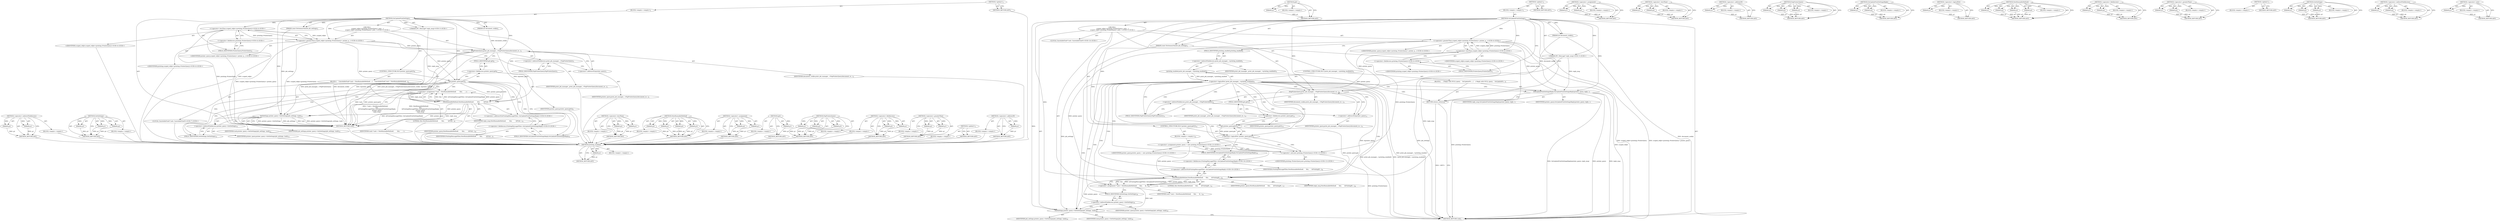 digraph "&lt;operator&gt;.new" {
vulnerable_96 [label=<(METHOD,&lt;operator&gt;.indirectFieldAccess)>];
vulnerable_97 [label=<(PARAM,p1)>];
vulnerable_98 [label=<(PARAM,p2)>];
vulnerable_99 [label=<(BLOCK,&lt;empty&gt;,&lt;empty&gt;)>];
vulnerable_100 [label=<(METHOD_RETURN,ANY)>];
vulnerable_121 [label=<(METHOD,SetSettings)>];
vulnerable_122 [label=<(PARAM,p1)>];
vulnerable_123 [label=<(PARAM,p2)>];
vulnerable_124 [label=<(PARAM,p3)>];
vulnerable_125 [label=<(BLOCK,&lt;empty&gt;,&lt;empty&gt;)>];
vulnerable_126 [label=<(METHOD_RETURN,ANY)>];
vulnerable_6 [label=<(METHOD,&lt;global&gt;)<SUB>1</SUB>>];
vulnerable_7 [label=<(BLOCK,&lt;empty&gt;,&lt;empty&gt;)<SUB>1</SUB>>];
vulnerable_8 [label=<(METHOD,OnUpdatePrintSettings)<SUB>1</SUB>>];
vulnerable_9 [label=<(PARAM,int document_cookie)<SUB>2</SUB>>];
vulnerable_10 [label=<(PARAM,const DictionaryValue&amp; job_settings)<SUB>2</SUB>>];
vulnerable_11 [label="<(PARAM,IPC::Message* reply_msg)<SUB>3</SUB>>"];
vulnerable_12 [label="<(BLOCK,{
   scoped_refptr&lt;printing::PrinterQuery&gt; prin...,{
   scoped_refptr&lt;printing::PrinterQuery&gt; prin...)<SUB>3</SUB>>"];
vulnerable_13 [label="<(&lt;operator&gt;.greaterThan,scoped_refptr&lt;printing::PrinterQuery&gt; printer_q...)<SUB>4</SUB>>"];
vulnerable_14 [label="<(&lt;operator&gt;.lessThan,scoped_refptr&lt;printing::PrinterQuery)<SUB>4</SUB>>"];
vulnerable_15 [label="<(IDENTIFIER,scoped_refptr,scoped_refptr&lt;printing::PrinterQuery)<SUB>4</SUB>>"];
vulnerable_16 [label="<(&lt;operator&gt;.fieldAccess,printing::PrinterQuery)<SUB>4</SUB>>"];
vulnerable_17 [label="<(IDENTIFIER,printing,scoped_refptr&lt;printing::PrinterQuery)<SUB>4</SUB>>"];
vulnerable_18 [label=<(FIELD_IDENTIFIER,PrinterQuery,PrinterQuery)<SUB>4</SUB>>];
vulnerable_19 [label="<(IDENTIFIER,printer_query,scoped_refptr&lt;printing::PrinterQuery&gt; printer_q...)<SUB>4</SUB>>"];
vulnerable_20 [label=<(PopPrinterQuery,print_job_manager_-&gt;PopPrinterQuery(document_co...)<SUB>5</SUB>>];
vulnerable_21 [label=<(&lt;operator&gt;.indirectFieldAccess,print_job_manager_-&gt;PopPrinterQuery)<SUB>5</SUB>>];
vulnerable_22 [label=<(IDENTIFIER,print_job_manager_,print_job_manager_-&gt;PopPrinterQuery(document_co...)<SUB>5</SUB>>];
vulnerable_23 [label=<(FIELD_IDENTIFIER,PopPrinterQuery,PopPrinterQuery)<SUB>5</SUB>>];
vulnerable_24 [label=<(IDENTIFIER,document_cookie,print_job_manager_-&gt;PopPrinterQuery(document_co...)<SUB>5</SUB>>];
vulnerable_25 [label=<(&lt;operator&gt;.addressOf,&amp;printer_query)<SUB>5</SUB>>];
vulnerable_26 [label=<(IDENTIFIER,printer_query,print_job_manager_-&gt;PopPrinterQuery(document_co...)<SUB>5</SUB>>];
vulnerable_27 [label=<(CONTROL_STRUCTURE,IF,if (printer_query.get()))<SUB>6</SUB>>];
vulnerable_28 [label=<(get,printer_query.get())<SUB>6</SUB>>];
vulnerable_29 [label=<(&lt;operator&gt;.fieldAccess,printer_query.get)<SUB>6</SUB>>];
vulnerable_30 [label=<(IDENTIFIER,printer_query,printer_query.get())<SUB>6</SUB>>];
vulnerable_31 [label=<(FIELD_IDENTIFIER,get,get)<SUB>6</SUB>>];
vulnerable_32 [label=<(BLOCK,{
    CancelableTask* task = NewRunnableMethod(...,{
    CancelableTask* task = NewRunnableMethod(...)<SUB>6</SUB>>];
vulnerable_33 [label="<(LOCAL,CancelableTask* task: CancelableTask*)<SUB>7</SUB>>"];
vulnerable_34 [label=<(&lt;operator&gt;.assignment,* task = NewRunnableMethod(
        this,
     ...)<SUB>7</SUB>>];
vulnerable_35 [label=<(IDENTIFIER,task,* task = NewRunnableMethod(
        this,
     ...)<SUB>7</SUB>>];
vulnerable_36 [label=<(NewRunnableMethod,NewRunnableMethod(
        this,
        &amp;Print...)<SUB>7</SUB>>];
vulnerable_37 [label=<(LITERAL,this,NewRunnableMethod(
        this,
        &amp;Print...)<SUB>8</SUB>>];
vulnerable_38 [label="<(&lt;operator&gt;.addressOf,&amp;PrintingMessageFilter::OnUpdatePrintSettingsReply)<SUB>9</SUB>>"];
vulnerable_39 [label="<(&lt;operator&gt;.fieldAccess,PrintingMessageFilter::OnUpdatePrintSettingsReply)<SUB>9</SUB>>"];
vulnerable_40 [label=<(IDENTIFIER,PrintingMessageFilter,NewRunnableMethod(
        this,
        &amp;Print...)<SUB>9</SUB>>];
vulnerable_41 [label=<(FIELD_IDENTIFIER,OnUpdatePrintSettingsReply,OnUpdatePrintSettingsReply)<SUB>9</SUB>>];
vulnerable_42 [label=<(IDENTIFIER,printer_query,NewRunnableMethod(
        this,
        &amp;Print...)<SUB>10</SUB>>];
vulnerable_43 [label=<(IDENTIFIER,reply_msg,NewRunnableMethod(
        this,
        &amp;Print...)<SUB>11</SUB>>];
vulnerable_44 [label=<(SetSettings,printer_query-&gt;SetSettings(job_settings, task))<SUB>12</SUB>>];
vulnerable_45 [label=<(&lt;operator&gt;.indirectFieldAccess,printer_query-&gt;SetSettings)<SUB>12</SUB>>];
vulnerable_46 [label=<(IDENTIFIER,printer_query,printer_query-&gt;SetSettings(job_settings, task))<SUB>12</SUB>>];
vulnerable_47 [label=<(FIELD_IDENTIFIER,SetSettings,SetSettings)<SUB>12</SUB>>];
vulnerable_48 [label=<(IDENTIFIER,job_settings,printer_query-&gt;SetSettings(job_settings, task))<SUB>12</SUB>>];
vulnerable_49 [label=<(IDENTIFIER,task,printer_query-&gt;SetSettings(job_settings, task))<SUB>12</SUB>>];
vulnerable_50 [label=<(METHOD_RETURN,void)<SUB>1</SUB>>];
vulnerable_52 [label=<(METHOD_RETURN,ANY)<SUB>1</SUB>>];
vulnerable_80 [label=<(METHOD,&lt;operator&gt;.lessThan)>];
vulnerable_81 [label=<(PARAM,p1)>];
vulnerable_82 [label=<(PARAM,p2)>];
vulnerable_83 [label=<(BLOCK,&lt;empty&gt;,&lt;empty&gt;)>];
vulnerable_84 [label=<(METHOD_RETURN,ANY)>];
vulnerable_114 [label=<(METHOD,NewRunnableMethod)>];
vulnerable_115 [label=<(PARAM,p1)>];
vulnerable_116 [label=<(PARAM,p2)>];
vulnerable_117 [label=<(PARAM,p3)>];
vulnerable_118 [label=<(PARAM,p4)>];
vulnerable_119 [label=<(BLOCK,&lt;empty&gt;,&lt;empty&gt;)>];
vulnerable_120 [label=<(METHOD_RETURN,ANY)>];
vulnerable_109 [label=<(METHOD,&lt;operator&gt;.assignment)>];
vulnerable_110 [label=<(PARAM,p1)>];
vulnerable_111 [label=<(PARAM,p2)>];
vulnerable_112 [label=<(BLOCK,&lt;empty&gt;,&lt;empty&gt;)>];
vulnerable_113 [label=<(METHOD_RETURN,ANY)>];
vulnerable_105 [label=<(METHOD,get)>];
vulnerable_106 [label=<(PARAM,p1)>];
vulnerable_107 [label=<(BLOCK,&lt;empty&gt;,&lt;empty&gt;)>];
vulnerable_108 [label=<(METHOD_RETURN,ANY)>];
vulnerable_90 [label=<(METHOD,PopPrinterQuery)>];
vulnerable_91 [label=<(PARAM,p1)>];
vulnerable_92 [label=<(PARAM,p2)>];
vulnerable_93 [label=<(PARAM,p3)>];
vulnerable_94 [label=<(BLOCK,&lt;empty&gt;,&lt;empty&gt;)>];
vulnerable_95 [label=<(METHOD_RETURN,ANY)>];
vulnerable_85 [label=<(METHOD,&lt;operator&gt;.fieldAccess)>];
vulnerable_86 [label=<(PARAM,p1)>];
vulnerable_87 [label=<(PARAM,p2)>];
vulnerable_88 [label=<(BLOCK,&lt;empty&gt;,&lt;empty&gt;)>];
vulnerable_89 [label=<(METHOD_RETURN,ANY)>];
vulnerable_75 [label=<(METHOD,&lt;operator&gt;.greaterThan)>];
vulnerable_76 [label=<(PARAM,p1)>];
vulnerable_77 [label=<(PARAM,p2)>];
vulnerable_78 [label=<(BLOCK,&lt;empty&gt;,&lt;empty&gt;)>];
vulnerable_79 [label=<(METHOD_RETURN,ANY)>];
vulnerable_69 [label=<(METHOD,&lt;global&gt;)<SUB>1</SUB>>];
vulnerable_70 [label=<(BLOCK,&lt;empty&gt;,&lt;empty&gt;)>];
vulnerable_71 [label=<(METHOD_RETURN,ANY)>];
vulnerable_101 [label=<(METHOD,&lt;operator&gt;.addressOf)>];
vulnerable_102 [label=<(PARAM,p1)>];
vulnerable_103 [label=<(BLOCK,&lt;empty&gt;,&lt;empty&gt;)>];
vulnerable_104 [label=<(METHOD_RETURN,ANY)>];
fixed_112 [label=<(METHOD,printing_enabled)>];
fixed_113 [label=<(PARAM,p1)>];
fixed_114 [label=<(BLOCK,&lt;empty&gt;,&lt;empty&gt;)>];
fixed_115 [label=<(METHOD_RETURN,ANY)>];
fixed_136 [label=<(METHOD,get)>];
fixed_137 [label=<(PARAM,p1)>];
fixed_138 [label=<(BLOCK,&lt;empty&gt;,&lt;empty&gt;)>];
fixed_139 [label=<(METHOD_RETURN,ANY)>];
fixed_6 [label=<(METHOD,&lt;global&gt;)<SUB>1</SUB>>];
fixed_7 [label=<(BLOCK,&lt;empty&gt;,&lt;empty&gt;)<SUB>1</SUB>>];
fixed_8 [label=<(METHOD,OnUpdatePrintSettings)<SUB>1</SUB>>];
fixed_9 [label=<(PARAM,int document_cookie)<SUB>2</SUB>>];
fixed_10 [label=<(PARAM,const DictionaryValue&amp; job_settings)<SUB>2</SUB>>];
fixed_11 [label="<(PARAM,IPC::Message* reply_msg)<SUB>3</SUB>>"];
fixed_12 [label="<(BLOCK,{
   scoped_refptr&lt;printing::PrinterQuery&gt; prin...,{
   scoped_refptr&lt;printing::PrinterQuery&gt; prin...)<SUB>3</SUB>>"];
fixed_13 [label="<(&lt;operator&gt;.greaterThan,scoped_refptr&lt;printing::PrinterQuery&gt; printer_q...)<SUB>4</SUB>>"];
fixed_14 [label="<(&lt;operator&gt;.lessThan,scoped_refptr&lt;printing::PrinterQuery)<SUB>4</SUB>>"];
fixed_15 [label="<(IDENTIFIER,scoped_refptr,scoped_refptr&lt;printing::PrinterQuery)<SUB>4</SUB>>"];
fixed_16 [label="<(&lt;operator&gt;.fieldAccess,printing::PrinterQuery)<SUB>4</SUB>>"];
fixed_17 [label="<(IDENTIFIER,printing,scoped_refptr&lt;printing::PrinterQuery)<SUB>4</SUB>>"];
fixed_18 [label=<(FIELD_IDENTIFIER,PrinterQuery,PrinterQuery)<SUB>4</SUB>>];
fixed_19 [label="<(IDENTIFIER,printer_query,scoped_refptr&lt;printing::PrinterQuery&gt; printer_q...)<SUB>4</SUB>>"];
fixed_20 [label=<(CONTROL_STRUCTURE,IF,if (!print_job_manager_-&gt;printing_enabled()))<SUB>5</SUB>>];
fixed_21 [label=<(&lt;operator&gt;.logicalNot,!print_job_manager_-&gt;printing_enabled())<SUB>5</SUB>>];
fixed_22 [label=<(printing_enabled,print_job_manager_-&gt;printing_enabled())<SUB>5</SUB>>];
fixed_23 [label=<(&lt;operator&gt;.indirectFieldAccess,print_job_manager_-&gt;printing_enabled)<SUB>5</SUB>>];
fixed_24 [label=<(IDENTIFIER,print_job_manager_,print_job_manager_-&gt;printing_enabled())<SUB>5</SUB>>];
fixed_25 [label=<(FIELD_IDENTIFIER,printing_enabled,printing_enabled)<SUB>5</SUB>>];
fixed_26 [label=<(BLOCK,{
    // Reply with NULL query.
    OnUpdatePri...,{
    // Reply with NULL query.
    OnUpdatePri...)<SUB>5</SUB>>];
fixed_27 [label=<(OnUpdatePrintSettingsReply,OnUpdatePrintSettingsReply(printer_query, reply...)<SUB>7</SUB>>];
fixed_28 [label=<(IDENTIFIER,printer_query,OnUpdatePrintSettingsReply(printer_query, reply...)<SUB>7</SUB>>];
fixed_29 [label=<(IDENTIFIER,reply_msg,OnUpdatePrintSettingsReply(printer_query, reply...)<SUB>7</SUB>>];
fixed_30 [label=<(RETURN,return;,return;)<SUB>8</SUB>>];
fixed_31 [label=<(PopPrinterQuery,print_job_manager_-&gt;PopPrinterQuery(document_co...)<SUB>11</SUB>>];
fixed_32 [label=<(&lt;operator&gt;.indirectFieldAccess,print_job_manager_-&gt;PopPrinterQuery)<SUB>11</SUB>>];
fixed_33 [label=<(IDENTIFIER,print_job_manager_,print_job_manager_-&gt;PopPrinterQuery(document_co...)<SUB>11</SUB>>];
fixed_34 [label=<(FIELD_IDENTIFIER,PopPrinterQuery,PopPrinterQuery)<SUB>11</SUB>>];
fixed_35 [label=<(IDENTIFIER,document_cookie,print_job_manager_-&gt;PopPrinterQuery(document_co...)<SUB>11</SUB>>];
fixed_36 [label=<(&lt;operator&gt;.addressOf,&amp;printer_query)<SUB>11</SUB>>];
fixed_37 [label=<(IDENTIFIER,printer_query,print_job_manager_-&gt;PopPrinterQuery(document_co...)<SUB>11</SUB>>];
fixed_38 [label=<(CONTROL_STRUCTURE,IF,if (!printer_query.get()))<SUB>12</SUB>>];
fixed_39 [label=<(&lt;operator&gt;.logicalNot,!printer_query.get())<SUB>12</SUB>>];
fixed_40 [label=<(get,printer_query.get())<SUB>12</SUB>>];
fixed_41 [label=<(&lt;operator&gt;.fieldAccess,printer_query.get)<SUB>12</SUB>>];
fixed_42 [label=<(IDENTIFIER,printer_query,printer_query.get())<SUB>12</SUB>>];
fixed_43 [label=<(FIELD_IDENTIFIER,get,get)<SUB>12</SUB>>];
fixed_44 [label=<(BLOCK,&lt;empty&gt;,&lt;empty&gt;)<SUB>13</SUB>>];
fixed_45 [label="<(&lt;operator&gt;.assignment,printer_query = new printing::PrinterQuery)<SUB>13</SUB>>"];
fixed_46 [label="<(IDENTIFIER,printer_query,printer_query = new printing::PrinterQuery)<SUB>13</SUB>>"];
fixed_47 [label="<(&lt;operator&gt;.new,new printing::PrinterQuery)<SUB>13</SUB>>"];
fixed_48 [label="<(IDENTIFIER,printing::PrinterQuery,new printing::PrinterQuery)<SUB>13</SUB>>"];
fixed_49 [label="<(LOCAL,CancelableTask* task: CancelableTask*)<SUB>14</SUB>>"];
fixed_50 [label=<(&lt;operator&gt;.assignment,* task = NewRunnableMethod(
      this,
      &amp;...)<SUB>14</SUB>>];
fixed_51 [label=<(IDENTIFIER,task,* task = NewRunnableMethod(
      this,
      &amp;...)<SUB>14</SUB>>];
fixed_52 [label=<(NewRunnableMethod,NewRunnableMethod(
      this,
      &amp;PrintingM...)<SUB>14</SUB>>];
fixed_53 [label=<(LITERAL,this,NewRunnableMethod(
      this,
      &amp;PrintingM...)<SUB>15</SUB>>];
fixed_54 [label="<(&lt;operator&gt;.addressOf,&amp;PrintingMessageFilter::OnUpdatePrintSettingsReply)<SUB>16</SUB>>"];
fixed_55 [label="<(&lt;operator&gt;.fieldAccess,PrintingMessageFilter::OnUpdatePrintSettingsReply)<SUB>16</SUB>>"];
fixed_56 [label=<(IDENTIFIER,PrintingMessageFilter,NewRunnableMethod(
      this,
      &amp;PrintingM...)<SUB>16</SUB>>];
fixed_57 [label=<(FIELD_IDENTIFIER,OnUpdatePrintSettingsReply,OnUpdatePrintSettingsReply)<SUB>16</SUB>>];
fixed_58 [label=<(IDENTIFIER,printer_query,NewRunnableMethod(
      this,
      &amp;PrintingM...)<SUB>17</SUB>>];
fixed_59 [label=<(IDENTIFIER,reply_msg,NewRunnableMethod(
      this,
      &amp;PrintingM...)<SUB>18</SUB>>];
fixed_60 [label=<(SetSettings,printer_query-&gt;SetSettings(job_settings, task))<SUB>19</SUB>>];
fixed_61 [label=<(&lt;operator&gt;.indirectFieldAccess,printer_query-&gt;SetSettings)<SUB>19</SUB>>];
fixed_62 [label=<(IDENTIFIER,printer_query,printer_query-&gt;SetSettings(job_settings, task))<SUB>19</SUB>>];
fixed_63 [label=<(FIELD_IDENTIFIER,SetSettings,SetSettings)<SUB>19</SUB>>];
fixed_64 [label=<(IDENTIFIER,job_settings,printer_query-&gt;SetSettings(job_settings, task))<SUB>19</SUB>>];
fixed_65 [label=<(IDENTIFIER,task,printer_query-&gt;SetSettings(job_settings, task))<SUB>19</SUB>>];
fixed_66 [label=<(METHOD_RETURN,void)<SUB>1</SUB>>];
fixed_68 [label=<(METHOD_RETURN,ANY)<SUB>1</SUB>>];
fixed_140 [label=<(METHOD,&lt;operator&gt;.assignment)>];
fixed_141 [label=<(PARAM,p1)>];
fixed_142 [label=<(PARAM,p2)>];
fixed_143 [label=<(BLOCK,&lt;empty&gt;,&lt;empty&gt;)>];
fixed_144 [label=<(METHOD_RETURN,ANY)>];
fixed_98 [label=<(METHOD,&lt;operator&gt;.lessThan)>];
fixed_99 [label=<(PARAM,p1)>];
fixed_100 [label=<(PARAM,p2)>];
fixed_101 [label=<(BLOCK,&lt;empty&gt;,&lt;empty&gt;)>];
fixed_102 [label=<(METHOD_RETURN,ANY)>];
fixed_132 [label=<(METHOD,&lt;operator&gt;.addressOf)>];
fixed_133 [label=<(PARAM,p1)>];
fixed_134 [label=<(BLOCK,&lt;empty&gt;,&lt;empty&gt;)>];
fixed_135 [label=<(METHOD_RETURN,ANY)>];
fixed_126 [label=<(METHOD,PopPrinterQuery)>];
fixed_127 [label=<(PARAM,p1)>];
fixed_128 [label=<(PARAM,p2)>];
fixed_129 [label=<(PARAM,p3)>];
fixed_130 [label=<(BLOCK,&lt;empty&gt;,&lt;empty&gt;)>];
fixed_131 [label=<(METHOD_RETURN,ANY)>];
fixed_121 [label=<(METHOD,OnUpdatePrintSettingsReply)>];
fixed_122 [label=<(PARAM,p1)>];
fixed_123 [label=<(PARAM,p2)>];
fixed_124 [label=<(BLOCK,&lt;empty&gt;,&lt;empty&gt;)>];
fixed_125 [label=<(METHOD_RETURN,ANY)>];
fixed_108 [label=<(METHOD,&lt;operator&gt;.logicalNot)>];
fixed_109 [label=<(PARAM,p1)>];
fixed_110 [label=<(BLOCK,&lt;empty&gt;,&lt;empty&gt;)>];
fixed_111 [label=<(METHOD_RETURN,ANY)>];
fixed_149 [label=<(METHOD,NewRunnableMethod)>];
fixed_150 [label=<(PARAM,p1)>];
fixed_151 [label=<(PARAM,p2)>];
fixed_152 [label=<(PARAM,p3)>];
fixed_153 [label=<(PARAM,p4)>];
fixed_154 [label=<(BLOCK,&lt;empty&gt;,&lt;empty&gt;)>];
fixed_155 [label=<(METHOD_RETURN,ANY)>];
fixed_103 [label=<(METHOD,&lt;operator&gt;.fieldAccess)>];
fixed_104 [label=<(PARAM,p1)>];
fixed_105 [label=<(PARAM,p2)>];
fixed_106 [label=<(BLOCK,&lt;empty&gt;,&lt;empty&gt;)>];
fixed_107 [label=<(METHOD_RETURN,ANY)>];
fixed_93 [label=<(METHOD,&lt;operator&gt;.greaterThan)>];
fixed_94 [label=<(PARAM,p1)>];
fixed_95 [label=<(PARAM,p2)>];
fixed_96 [label=<(BLOCK,&lt;empty&gt;,&lt;empty&gt;)>];
fixed_97 [label=<(METHOD_RETURN,ANY)>];
fixed_87 [label=<(METHOD,&lt;global&gt;)<SUB>1</SUB>>];
fixed_88 [label=<(BLOCK,&lt;empty&gt;,&lt;empty&gt;)>];
fixed_89 [label=<(METHOD_RETURN,ANY)>];
fixed_156 [label=<(METHOD,SetSettings)>];
fixed_157 [label=<(PARAM,p1)>];
fixed_158 [label=<(PARAM,p2)>];
fixed_159 [label=<(PARAM,p3)>];
fixed_160 [label=<(BLOCK,&lt;empty&gt;,&lt;empty&gt;)>];
fixed_161 [label=<(METHOD_RETURN,ANY)>];
fixed_116 [label=<(METHOD,&lt;operator&gt;.indirectFieldAccess)>];
fixed_117 [label=<(PARAM,p1)>];
fixed_118 [label=<(PARAM,p2)>];
fixed_119 [label=<(BLOCK,&lt;empty&gt;,&lt;empty&gt;)>];
fixed_120 [label=<(METHOD_RETURN,ANY)>];
fixed_145 [label=<(METHOD,&lt;operator&gt;.new)>];
fixed_146 [label=<(PARAM,p1)>];
fixed_147 [label=<(BLOCK,&lt;empty&gt;,&lt;empty&gt;)>];
fixed_148 [label=<(METHOD_RETURN,ANY)>];
vulnerable_96 -> vulnerable_97  [key=0, label="AST: "];
vulnerable_96 -> vulnerable_97  [key=1, label="DDG: "];
vulnerable_96 -> vulnerable_99  [key=0, label="AST: "];
vulnerable_96 -> vulnerable_98  [key=0, label="AST: "];
vulnerable_96 -> vulnerable_98  [key=1, label="DDG: "];
vulnerable_96 -> vulnerable_100  [key=0, label="AST: "];
vulnerable_96 -> vulnerable_100  [key=1, label="CFG: "];
vulnerable_97 -> vulnerable_100  [key=0, label="DDG: p1"];
vulnerable_98 -> vulnerable_100  [key=0, label="DDG: p2"];
vulnerable_99 -> fixed_112  [key=0];
vulnerable_100 -> fixed_112  [key=0];
vulnerable_121 -> vulnerable_122  [key=0, label="AST: "];
vulnerable_121 -> vulnerable_122  [key=1, label="DDG: "];
vulnerable_121 -> vulnerable_125  [key=0, label="AST: "];
vulnerable_121 -> vulnerable_123  [key=0, label="AST: "];
vulnerable_121 -> vulnerable_123  [key=1, label="DDG: "];
vulnerable_121 -> vulnerable_126  [key=0, label="AST: "];
vulnerable_121 -> vulnerable_126  [key=1, label="CFG: "];
vulnerable_121 -> vulnerable_124  [key=0, label="AST: "];
vulnerable_121 -> vulnerable_124  [key=1, label="DDG: "];
vulnerable_122 -> vulnerable_126  [key=0, label="DDG: p1"];
vulnerable_123 -> vulnerable_126  [key=0, label="DDG: p2"];
vulnerable_124 -> vulnerable_126  [key=0, label="DDG: p3"];
vulnerable_125 -> fixed_112  [key=0];
vulnerable_126 -> fixed_112  [key=0];
vulnerable_6 -> vulnerable_7  [key=0, label="AST: "];
vulnerable_6 -> vulnerable_52  [key=0, label="AST: "];
vulnerable_6 -> vulnerable_52  [key=1, label="CFG: "];
vulnerable_7 -> vulnerable_8  [key=0, label="AST: "];
vulnerable_8 -> vulnerable_9  [key=0, label="AST: "];
vulnerable_8 -> vulnerable_9  [key=1, label="DDG: "];
vulnerable_8 -> vulnerable_10  [key=0, label="AST: "];
vulnerable_8 -> vulnerable_10  [key=1, label="DDG: "];
vulnerable_8 -> vulnerable_11  [key=0, label="AST: "];
vulnerable_8 -> vulnerable_11  [key=1, label="DDG: "];
vulnerable_8 -> vulnerable_12  [key=0, label="AST: "];
vulnerable_8 -> vulnerable_50  [key=0, label="AST: "];
vulnerable_8 -> vulnerable_18  [key=0, label="CFG: "];
vulnerable_8 -> vulnerable_13  [key=0, label="DDG: "];
vulnerable_8 -> vulnerable_20  [key=0, label="DDG: "];
vulnerable_8 -> vulnerable_14  [key=0, label="DDG: "];
vulnerable_8 -> vulnerable_28  [key=0, label="DDG: "];
vulnerable_8 -> vulnerable_44  [key=0, label="DDG: "];
vulnerable_8 -> vulnerable_36  [key=0, label="DDG: "];
vulnerable_9 -> vulnerable_20  [key=0, label="DDG: document_cookie"];
vulnerable_10 -> vulnerable_44  [key=0, label="DDG: job_settings"];
vulnerable_11 -> vulnerable_36  [key=0, label="DDG: reply_msg"];
vulnerable_12 -> vulnerable_13  [key=0, label="AST: "];
vulnerable_12 -> vulnerable_20  [key=0, label="AST: "];
vulnerable_12 -> vulnerable_27  [key=0, label="AST: "];
vulnerable_13 -> vulnerable_14  [key=0, label="AST: "];
vulnerable_13 -> vulnerable_19  [key=0, label="AST: "];
vulnerable_13 -> vulnerable_23  [key=0, label="CFG: "];
vulnerable_13 -> vulnerable_50  [key=0, label="DDG: scoped_refptr&lt;printing::PrinterQuery"];
vulnerable_13 -> vulnerable_50  [key=1, label="DDG: scoped_refptr&lt;printing::PrinterQuery&gt; printer_query"];
vulnerable_13 -> vulnerable_20  [key=0, label="DDG: printer_query"];
vulnerable_13 -> vulnerable_28  [key=0, label="DDG: printer_query"];
vulnerable_13 -> vulnerable_36  [key=0, label="DDG: printer_query"];
vulnerable_14 -> vulnerable_15  [key=0, label="AST: "];
vulnerable_14 -> vulnerable_16  [key=0, label="AST: "];
vulnerable_14 -> vulnerable_13  [key=0, label="CFG: "];
vulnerable_14 -> vulnerable_13  [key=1, label="DDG: scoped_refptr"];
vulnerable_14 -> vulnerable_13  [key=2, label="DDG: printing::PrinterQuery"];
vulnerable_14 -> vulnerable_50  [key=0, label="DDG: printing::PrinterQuery"];
vulnerable_14 -> vulnerable_50  [key=1, label="DDG: scoped_refptr"];
vulnerable_15 -> fixed_112  [key=0];
vulnerable_16 -> vulnerable_17  [key=0, label="AST: "];
vulnerable_16 -> vulnerable_18  [key=0, label="AST: "];
vulnerable_16 -> vulnerable_14  [key=0, label="CFG: "];
vulnerable_17 -> fixed_112  [key=0];
vulnerable_18 -> vulnerable_16  [key=0, label="CFG: "];
vulnerable_19 -> fixed_112  [key=0];
vulnerable_20 -> vulnerable_21  [key=0, label="AST: "];
vulnerable_20 -> vulnerable_24  [key=0, label="AST: "];
vulnerable_20 -> vulnerable_25  [key=0, label="AST: "];
vulnerable_20 -> vulnerable_31  [key=0, label="CFG: "];
vulnerable_20 -> vulnerable_50  [key=0, label="DDG: print_job_manager_-&gt;PopPrinterQuery"];
vulnerable_20 -> vulnerable_50  [key=1, label="DDG: document_cookie"];
vulnerable_20 -> vulnerable_50  [key=2, label="DDG: &amp;printer_query"];
vulnerable_20 -> vulnerable_50  [key=3, label="DDG: print_job_manager_-&gt;PopPrinterQuery(document_cookie, &amp;printer_query)"];
vulnerable_20 -> vulnerable_36  [key=0, label="DDG: &amp;printer_query"];
vulnerable_21 -> vulnerable_22  [key=0, label="AST: "];
vulnerable_21 -> vulnerable_23  [key=0, label="AST: "];
vulnerable_21 -> vulnerable_25  [key=0, label="CFG: "];
vulnerable_22 -> fixed_112  [key=0];
vulnerable_23 -> vulnerable_21  [key=0, label="CFG: "];
vulnerable_24 -> fixed_112  [key=0];
vulnerable_25 -> vulnerable_26  [key=0, label="AST: "];
vulnerable_25 -> vulnerable_20  [key=0, label="CFG: "];
vulnerable_26 -> fixed_112  [key=0];
vulnerable_27 -> vulnerable_28  [key=0, label="AST: "];
vulnerable_27 -> vulnerable_32  [key=0, label="AST: "];
vulnerable_28 -> vulnerable_29  [key=0, label="AST: "];
vulnerable_28 -> vulnerable_50  [key=0, label="CFG: "];
vulnerable_28 -> vulnerable_50  [key=1, label="DDG: printer_query.get()"];
vulnerable_28 -> vulnerable_41  [key=0, label="CFG: "];
vulnerable_28 -> vulnerable_41  [key=1, label="CDG: "];
vulnerable_28 -> vulnerable_36  [key=0, label="DDG: printer_query.get"];
vulnerable_28 -> vulnerable_36  [key=1, label="CDG: "];
vulnerable_28 -> vulnerable_47  [key=0, label="CDG: "];
vulnerable_28 -> vulnerable_34  [key=0, label="CDG: "];
vulnerable_28 -> vulnerable_44  [key=0, label="CDG: "];
vulnerable_28 -> vulnerable_38  [key=0, label="CDG: "];
vulnerable_28 -> vulnerable_45  [key=0, label="CDG: "];
vulnerable_28 -> vulnerable_39  [key=0, label="CDG: "];
vulnerable_29 -> vulnerable_30  [key=0, label="AST: "];
vulnerable_29 -> vulnerable_31  [key=0, label="AST: "];
vulnerable_29 -> vulnerable_28  [key=0, label="CFG: "];
vulnerable_30 -> fixed_112  [key=0];
vulnerable_31 -> vulnerable_29  [key=0, label="CFG: "];
vulnerable_32 -> vulnerable_33  [key=0, label="AST: "];
vulnerable_32 -> vulnerable_34  [key=0, label="AST: "];
vulnerable_32 -> vulnerable_44  [key=0, label="AST: "];
vulnerable_33 -> fixed_112  [key=0];
vulnerable_34 -> vulnerable_35  [key=0, label="AST: "];
vulnerable_34 -> vulnerable_36  [key=0, label="AST: "];
vulnerable_34 -> vulnerable_47  [key=0, label="CFG: "];
vulnerable_34 -> vulnerable_50  [key=0, label="DDG: NewRunnableMethod(
        this,
        &amp;PrintingMessageFilter::OnUpdatePrintSettingsReply,
        printer_query,
        reply_msg)"];
vulnerable_34 -> vulnerable_50  [key=1, label="DDG: * task = NewRunnableMethod(
        this,
        &amp;PrintingMessageFilter::OnUpdatePrintSettingsReply,
        printer_query,
        reply_msg)"];
vulnerable_34 -> vulnerable_44  [key=0, label="DDG: task"];
vulnerable_35 -> fixed_112  [key=0];
vulnerable_36 -> vulnerable_37  [key=0, label="AST: "];
vulnerable_36 -> vulnerable_38  [key=0, label="AST: "];
vulnerable_36 -> vulnerable_42  [key=0, label="AST: "];
vulnerable_36 -> vulnerable_43  [key=0, label="AST: "];
vulnerable_36 -> vulnerable_34  [key=0, label="CFG: "];
vulnerable_36 -> vulnerable_34  [key=1, label="DDG: this"];
vulnerable_36 -> vulnerable_34  [key=2, label="DDG: &amp;PrintingMessageFilter::OnUpdatePrintSettingsReply"];
vulnerable_36 -> vulnerable_34  [key=3, label="DDG: printer_query"];
vulnerable_36 -> vulnerable_34  [key=4, label="DDG: reply_msg"];
vulnerable_36 -> vulnerable_50  [key=0, label="DDG: &amp;PrintingMessageFilter::OnUpdatePrintSettingsReply"];
vulnerable_36 -> vulnerable_50  [key=1, label="DDG: printer_query"];
vulnerable_36 -> vulnerable_50  [key=2, label="DDG: reply_msg"];
vulnerable_36 -> vulnerable_44  [key=0, label="DDG: printer_query"];
vulnerable_37 -> fixed_112  [key=0];
vulnerable_38 -> vulnerable_39  [key=0, label="AST: "];
vulnerable_38 -> vulnerable_36  [key=0, label="CFG: "];
vulnerable_39 -> vulnerable_40  [key=0, label="AST: "];
vulnerable_39 -> vulnerable_41  [key=0, label="AST: "];
vulnerable_39 -> vulnerable_38  [key=0, label="CFG: "];
vulnerable_40 -> fixed_112  [key=0];
vulnerable_41 -> vulnerable_39  [key=0, label="CFG: "];
vulnerable_42 -> fixed_112  [key=0];
vulnerable_43 -> fixed_112  [key=0];
vulnerable_44 -> vulnerable_45  [key=0, label="AST: "];
vulnerable_44 -> vulnerable_48  [key=0, label="AST: "];
vulnerable_44 -> vulnerable_49  [key=0, label="AST: "];
vulnerable_44 -> vulnerable_50  [key=0, label="CFG: "];
vulnerable_44 -> vulnerable_50  [key=1, label="DDG: printer_query-&gt;SetSettings"];
vulnerable_44 -> vulnerable_50  [key=2, label="DDG: job_settings"];
vulnerable_44 -> vulnerable_50  [key=3, label="DDG: task"];
vulnerable_44 -> vulnerable_50  [key=4, label="DDG: printer_query-&gt;SetSettings(job_settings, task)"];
vulnerable_45 -> vulnerable_46  [key=0, label="AST: "];
vulnerable_45 -> vulnerable_47  [key=0, label="AST: "];
vulnerable_45 -> vulnerable_44  [key=0, label="CFG: "];
vulnerable_46 -> fixed_112  [key=0];
vulnerable_47 -> vulnerable_45  [key=0, label="CFG: "];
vulnerable_48 -> fixed_112  [key=0];
vulnerable_49 -> fixed_112  [key=0];
vulnerable_50 -> fixed_112  [key=0];
vulnerable_52 -> fixed_112  [key=0];
vulnerable_80 -> vulnerable_81  [key=0, label="AST: "];
vulnerable_80 -> vulnerable_81  [key=1, label="DDG: "];
vulnerable_80 -> vulnerable_83  [key=0, label="AST: "];
vulnerable_80 -> vulnerable_82  [key=0, label="AST: "];
vulnerable_80 -> vulnerable_82  [key=1, label="DDG: "];
vulnerable_80 -> vulnerable_84  [key=0, label="AST: "];
vulnerable_80 -> vulnerable_84  [key=1, label="CFG: "];
vulnerable_81 -> vulnerable_84  [key=0, label="DDG: p1"];
vulnerable_82 -> vulnerable_84  [key=0, label="DDG: p2"];
vulnerable_83 -> fixed_112  [key=0];
vulnerable_84 -> fixed_112  [key=0];
vulnerable_114 -> vulnerable_115  [key=0, label="AST: "];
vulnerable_114 -> vulnerable_115  [key=1, label="DDG: "];
vulnerable_114 -> vulnerable_119  [key=0, label="AST: "];
vulnerable_114 -> vulnerable_116  [key=0, label="AST: "];
vulnerable_114 -> vulnerable_116  [key=1, label="DDG: "];
vulnerable_114 -> vulnerable_120  [key=0, label="AST: "];
vulnerable_114 -> vulnerable_120  [key=1, label="CFG: "];
vulnerable_114 -> vulnerable_117  [key=0, label="AST: "];
vulnerable_114 -> vulnerable_117  [key=1, label="DDG: "];
vulnerable_114 -> vulnerable_118  [key=0, label="AST: "];
vulnerable_114 -> vulnerable_118  [key=1, label="DDG: "];
vulnerable_115 -> vulnerable_120  [key=0, label="DDG: p1"];
vulnerable_116 -> vulnerable_120  [key=0, label="DDG: p2"];
vulnerable_117 -> vulnerable_120  [key=0, label="DDG: p3"];
vulnerable_118 -> vulnerable_120  [key=0, label="DDG: p4"];
vulnerable_119 -> fixed_112  [key=0];
vulnerable_120 -> fixed_112  [key=0];
vulnerable_109 -> vulnerable_110  [key=0, label="AST: "];
vulnerable_109 -> vulnerable_110  [key=1, label="DDG: "];
vulnerable_109 -> vulnerable_112  [key=0, label="AST: "];
vulnerable_109 -> vulnerable_111  [key=0, label="AST: "];
vulnerable_109 -> vulnerable_111  [key=1, label="DDG: "];
vulnerable_109 -> vulnerable_113  [key=0, label="AST: "];
vulnerable_109 -> vulnerable_113  [key=1, label="CFG: "];
vulnerable_110 -> vulnerable_113  [key=0, label="DDG: p1"];
vulnerable_111 -> vulnerable_113  [key=0, label="DDG: p2"];
vulnerable_112 -> fixed_112  [key=0];
vulnerable_113 -> fixed_112  [key=0];
vulnerable_105 -> vulnerable_106  [key=0, label="AST: "];
vulnerable_105 -> vulnerable_106  [key=1, label="DDG: "];
vulnerable_105 -> vulnerable_107  [key=0, label="AST: "];
vulnerable_105 -> vulnerable_108  [key=0, label="AST: "];
vulnerable_105 -> vulnerable_108  [key=1, label="CFG: "];
vulnerable_106 -> vulnerable_108  [key=0, label="DDG: p1"];
vulnerable_107 -> fixed_112  [key=0];
vulnerable_108 -> fixed_112  [key=0];
vulnerable_90 -> vulnerable_91  [key=0, label="AST: "];
vulnerable_90 -> vulnerable_91  [key=1, label="DDG: "];
vulnerable_90 -> vulnerable_94  [key=0, label="AST: "];
vulnerable_90 -> vulnerable_92  [key=0, label="AST: "];
vulnerable_90 -> vulnerable_92  [key=1, label="DDG: "];
vulnerable_90 -> vulnerable_95  [key=0, label="AST: "];
vulnerable_90 -> vulnerable_95  [key=1, label="CFG: "];
vulnerable_90 -> vulnerable_93  [key=0, label="AST: "];
vulnerable_90 -> vulnerable_93  [key=1, label="DDG: "];
vulnerable_91 -> vulnerable_95  [key=0, label="DDG: p1"];
vulnerable_92 -> vulnerable_95  [key=0, label="DDG: p2"];
vulnerable_93 -> vulnerable_95  [key=0, label="DDG: p3"];
vulnerable_94 -> fixed_112  [key=0];
vulnerable_95 -> fixed_112  [key=0];
vulnerable_85 -> vulnerable_86  [key=0, label="AST: "];
vulnerable_85 -> vulnerable_86  [key=1, label="DDG: "];
vulnerable_85 -> vulnerable_88  [key=0, label="AST: "];
vulnerable_85 -> vulnerable_87  [key=0, label="AST: "];
vulnerable_85 -> vulnerable_87  [key=1, label="DDG: "];
vulnerable_85 -> vulnerable_89  [key=0, label="AST: "];
vulnerable_85 -> vulnerable_89  [key=1, label="CFG: "];
vulnerable_86 -> vulnerable_89  [key=0, label="DDG: p1"];
vulnerable_87 -> vulnerable_89  [key=0, label="DDG: p2"];
vulnerable_88 -> fixed_112  [key=0];
vulnerable_89 -> fixed_112  [key=0];
vulnerable_75 -> vulnerable_76  [key=0, label="AST: "];
vulnerable_75 -> vulnerable_76  [key=1, label="DDG: "];
vulnerable_75 -> vulnerable_78  [key=0, label="AST: "];
vulnerable_75 -> vulnerable_77  [key=0, label="AST: "];
vulnerable_75 -> vulnerable_77  [key=1, label="DDG: "];
vulnerable_75 -> vulnerable_79  [key=0, label="AST: "];
vulnerable_75 -> vulnerable_79  [key=1, label="CFG: "];
vulnerable_76 -> vulnerable_79  [key=0, label="DDG: p1"];
vulnerable_77 -> vulnerable_79  [key=0, label="DDG: p2"];
vulnerable_78 -> fixed_112  [key=0];
vulnerable_79 -> fixed_112  [key=0];
vulnerable_69 -> vulnerable_70  [key=0, label="AST: "];
vulnerable_69 -> vulnerable_71  [key=0, label="AST: "];
vulnerable_69 -> vulnerable_71  [key=1, label="CFG: "];
vulnerable_70 -> fixed_112  [key=0];
vulnerable_71 -> fixed_112  [key=0];
vulnerable_101 -> vulnerable_102  [key=0, label="AST: "];
vulnerable_101 -> vulnerable_102  [key=1, label="DDG: "];
vulnerable_101 -> vulnerable_103  [key=0, label="AST: "];
vulnerable_101 -> vulnerable_104  [key=0, label="AST: "];
vulnerable_101 -> vulnerable_104  [key=1, label="CFG: "];
vulnerable_102 -> vulnerable_104  [key=0, label="DDG: p1"];
vulnerable_103 -> fixed_112  [key=0];
vulnerable_104 -> fixed_112  [key=0];
fixed_112 -> fixed_113  [key=0, label="AST: "];
fixed_112 -> fixed_113  [key=1, label="DDG: "];
fixed_112 -> fixed_114  [key=0, label="AST: "];
fixed_112 -> fixed_115  [key=0, label="AST: "];
fixed_112 -> fixed_115  [key=1, label="CFG: "];
fixed_113 -> fixed_115  [key=0, label="DDG: p1"];
fixed_136 -> fixed_137  [key=0, label="AST: "];
fixed_136 -> fixed_137  [key=1, label="DDG: "];
fixed_136 -> fixed_138  [key=0, label="AST: "];
fixed_136 -> fixed_139  [key=0, label="AST: "];
fixed_136 -> fixed_139  [key=1, label="CFG: "];
fixed_137 -> fixed_139  [key=0, label="DDG: p1"];
fixed_6 -> fixed_7  [key=0, label="AST: "];
fixed_6 -> fixed_68  [key=0, label="AST: "];
fixed_6 -> fixed_68  [key=1, label="CFG: "];
fixed_7 -> fixed_8  [key=0, label="AST: "];
fixed_8 -> fixed_9  [key=0, label="AST: "];
fixed_8 -> fixed_9  [key=1, label="DDG: "];
fixed_8 -> fixed_10  [key=0, label="AST: "];
fixed_8 -> fixed_10  [key=1, label="DDG: "];
fixed_8 -> fixed_11  [key=0, label="AST: "];
fixed_8 -> fixed_11  [key=1, label="DDG: "];
fixed_8 -> fixed_12  [key=0, label="AST: "];
fixed_8 -> fixed_66  [key=0, label="AST: "];
fixed_8 -> fixed_18  [key=0, label="CFG: "];
fixed_8 -> fixed_13  [key=0, label="DDG: "];
fixed_8 -> fixed_31  [key=0, label="DDG: "];
fixed_8 -> fixed_60  [key=0, label="DDG: "];
fixed_8 -> fixed_14  [key=0, label="DDG: "];
fixed_8 -> fixed_30  [key=0, label="DDG: "];
fixed_8 -> fixed_52  [key=0, label="DDG: "];
fixed_8 -> fixed_27  [key=0, label="DDG: "];
fixed_8 -> fixed_40  [key=0, label="DDG: "];
fixed_8 -> fixed_47  [key=0, label="DDG: "];
fixed_9 -> fixed_66  [key=0, label="DDG: document_cookie"];
fixed_9 -> fixed_31  [key=0, label="DDG: document_cookie"];
fixed_10 -> fixed_66  [key=0, label="DDG: job_settings"];
fixed_10 -> fixed_60  [key=0, label="DDG: job_settings"];
fixed_11 -> fixed_52  [key=0, label="DDG: reply_msg"];
fixed_11 -> fixed_27  [key=0, label="DDG: reply_msg"];
fixed_12 -> fixed_13  [key=0, label="AST: "];
fixed_12 -> fixed_20  [key=0, label="AST: "];
fixed_12 -> fixed_31  [key=0, label="AST: "];
fixed_12 -> fixed_38  [key=0, label="AST: "];
fixed_12 -> fixed_49  [key=0, label="AST: "];
fixed_12 -> fixed_50  [key=0, label="AST: "];
fixed_12 -> fixed_60  [key=0, label="AST: "];
fixed_13 -> fixed_14  [key=0, label="AST: "];
fixed_13 -> fixed_19  [key=0, label="AST: "];
fixed_13 -> fixed_25  [key=0, label="CFG: "];
fixed_13 -> fixed_66  [key=0, label="DDG: scoped_refptr&lt;printing::PrinterQuery"];
fixed_13 -> fixed_66  [key=1, label="DDG: scoped_refptr&lt;printing::PrinterQuery&gt; printer_query"];
fixed_13 -> fixed_31  [key=0, label="DDG: printer_query"];
fixed_13 -> fixed_52  [key=0, label="DDG: printer_query"];
fixed_13 -> fixed_27  [key=0, label="DDG: printer_query"];
fixed_13 -> fixed_40  [key=0, label="DDG: printer_query"];
fixed_14 -> fixed_15  [key=0, label="AST: "];
fixed_14 -> fixed_16  [key=0, label="AST: "];
fixed_14 -> fixed_13  [key=0, label="CFG: "];
fixed_14 -> fixed_13  [key=1, label="DDG: scoped_refptr"];
fixed_14 -> fixed_13  [key=2, label="DDG: printing::PrinterQuery"];
fixed_14 -> fixed_66  [key=0, label="DDG: printing::PrinterQuery"];
fixed_14 -> fixed_66  [key=1, label="DDG: scoped_refptr"];
fixed_14 -> fixed_47  [key=0, label="DDG: printing::PrinterQuery"];
fixed_16 -> fixed_17  [key=0, label="AST: "];
fixed_16 -> fixed_18  [key=0, label="AST: "];
fixed_16 -> fixed_14  [key=0, label="CFG: "];
fixed_18 -> fixed_16  [key=0, label="CFG: "];
fixed_20 -> fixed_21  [key=0, label="AST: "];
fixed_20 -> fixed_26  [key=0, label="AST: "];
fixed_21 -> fixed_22  [key=0, label="AST: "];
fixed_21 -> fixed_27  [key=0, label="CFG: "];
fixed_21 -> fixed_27  [key=1, label="CDG: "];
fixed_21 -> fixed_34  [key=0, label="CFG: "];
fixed_21 -> fixed_34  [key=1, label="CDG: "];
fixed_21 -> fixed_66  [key=0, label="DDG: print_job_manager_-&gt;printing_enabled()"];
fixed_21 -> fixed_66  [key=1, label="DDG: !print_job_manager_-&gt;printing_enabled()"];
fixed_21 -> fixed_30  [key=0, label="CDG: "];
fixed_21 -> fixed_32  [key=0, label="CDG: "];
fixed_21 -> fixed_60  [key=0, label="CDG: "];
fixed_21 -> fixed_61  [key=0, label="CDG: "];
fixed_21 -> fixed_57  [key=0, label="CDG: "];
fixed_21 -> fixed_36  [key=0, label="CDG: "];
fixed_21 -> fixed_52  [key=0, label="CDG: "];
fixed_21 -> fixed_41  [key=0, label="CDG: "];
fixed_21 -> fixed_63  [key=0, label="CDG: "];
fixed_21 -> fixed_40  [key=0, label="CDG: "];
fixed_21 -> fixed_50  [key=0, label="CDG: "];
fixed_21 -> fixed_55  [key=0, label="CDG: "];
fixed_21 -> fixed_54  [key=0, label="CDG: "];
fixed_21 -> fixed_39  [key=0, label="CDG: "];
fixed_21 -> fixed_31  [key=0, label="CDG: "];
fixed_21 -> fixed_43  [key=0, label="CDG: "];
fixed_22 -> fixed_23  [key=0, label="AST: "];
fixed_22 -> fixed_21  [key=0, label="CFG: "];
fixed_22 -> fixed_21  [key=1, label="DDG: print_job_manager_-&gt;printing_enabled"];
fixed_22 -> fixed_66  [key=0, label="DDG: print_job_manager_-&gt;printing_enabled"];
fixed_23 -> fixed_24  [key=0, label="AST: "];
fixed_23 -> fixed_25  [key=0, label="AST: "];
fixed_23 -> fixed_22  [key=0, label="CFG: "];
fixed_25 -> fixed_23  [key=0, label="CFG: "];
fixed_26 -> fixed_27  [key=0, label="AST: "];
fixed_26 -> fixed_30  [key=0, label="AST: "];
fixed_27 -> fixed_28  [key=0, label="AST: "];
fixed_27 -> fixed_29  [key=0, label="AST: "];
fixed_27 -> fixed_30  [key=0, label="CFG: "];
fixed_27 -> fixed_66  [key=0, label="DDG: printer_query"];
fixed_27 -> fixed_66  [key=1, label="DDG: reply_msg"];
fixed_27 -> fixed_66  [key=2, label="DDG: OnUpdatePrintSettingsReply(printer_query, reply_msg)"];
fixed_30 -> fixed_66  [key=0, label="CFG: "];
fixed_30 -> fixed_66  [key=1, label="DDG: &lt;RET&gt;"];
fixed_31 -> fixed_32  [key=0, label="AST: "];
fixed_31 -> fixed_35  [key=0, label="AST: "];
fixed_31 -> fixed_36  [key=0, label="AST: "];
fixed_31 -> fixed_43  [key=0, label="CFG: "];
fixed_31 -> fixed_52  [key=0, label="DDG: &amp;printer_query"];
fixed_32 -> fixed_33  [key=0, label="AST: "];
fixed_32 -> fixed_34  [key=0, label="AST: "];
fixed_32 -> fixed_36  [key=0, label="CFG: "];
fixed_34 -> fixed_32  [key=0, label="CFG: "];
fixed_36 -> fixed_37  [key=0, label="AST: "];
fixed_36 -> fixed_31  [key=0, label="CFG: "];
fixed_38 -> fixed_39  [key=0, label="AST: "];
fixed_38 -> fixed_44  [key=0, label="AST: "];
fixed_39 -> fixed_40  [key=0, label="AST: "];
fixed_39 -> fixed_47  [key=0, label="CFG: "];
fixed_39 -> fixed_47  [key=1, label="CDG: "];
fixed_39 -> fixed_57  [key=0, label="CFG: "];
fixed_39 -> fixed_45  [key=0, label="CDG: "];
fixed_40 -> fixed_41  [key=0, label="AST: "];
fixed_40 -> fixed_39  [key=0, label="CFG: "];
fixed_40 -> fixed_39  [key=1, label="DDG: printer_query.get"];
fixed_40 -> fixed_52  [key=0, label="DDG: printer_query.get"];
fixed_41 -> fixed_42  [key=0, label="AST: "];
fixed_41 -> fixed_43  [key=0, label="AST: "];
fixed_41 -> fixed_40  [key=0, label="CFG: "];
fixed_43 -> fixed_41  [key=0, label="CFG: "];
fixed_44 -> fixed_45  [key=0, label="AST: "];
fixed_45 -> fixed_46  [key=0, label="AST: "];
fixed_45 -> fixed_47  [key=0, label="AST: "];
fixed_45 -> fixed_57  [key=0, label="CFG: "];
fixed_45 -> fixed_52  [key=0, label="DDG: printer_query"];
fixed_47 -> fixed_48  [key=0, label="AST: "];
fixed_47 -> fixed_45  [key=0, label="CFG: "];
fixed_47 -> fixed_45  [key=1, label="DDG: printing::PrinterQuery"];
fixed_47 -> fixed_66  [key=0, label="DDG: printing::PrinterQuery"];
fixed_50 -> fixed_51  [key=0, label="AST: "];
fixed_50 -> fixed_52  [key=0, label="AST: "];
fixed_50 -> fixed_63  [key=0, label="CFG: "];
fixed_50 -> fixed_60  [key=0, label="DDG: task"];
fixed_52 -> fixed_53  [key=0, label="AST: "];
fixed_52 -> fixed_54  [key=0, label="AST: "];
fixed_52 -> fixed_58  [key=0, label="AST: "];
fixed_52 -> fixed_59  [key=0, label="AST: "];
fixed_52 -> fixed_50  [key=0, label="CFG: "];
fixed_52 -> fixed_50  [key=1, label="DDG: this"];
fixed_52 -> fixed_50  [key=2, label="DDG: &amp;PrintingMessageFilter::OnUpdatePrintSettingsReply"];
fixed_52 -> fixed_50  [key=3, label="DDG: printer_query"];
fixed_52 -> fixed_50  [key=4, label="DDG: reply_msg"];
fixed_52 -> fixed_60  [key=0, label="DDG: printer_query"];
fixed_54 -> fixed_55  [key=0, label="AST: "];
fixed_54 -> fixed_52  [key=0, label="CFG: "];
fixed_55 -> fixed_56  [key=0, label="AST: "];
fixed_55 -> fixed_57  [key=0, label="AST: "];
fixed_55 -> fixed_54  [key=0, label="CFG: "];
fixed_57 -> fixed_55  [key=0, label="CFG: "];
fixed_60 -> fixed_61  [key=0, label="AST: "];
fixed_60 -> fixed_64  [key=0, label="AST: "];
fixed_60 -> fixed_65  [key=0, label="AST: "];
fixed_60 -> fixed_66  [key=0, label="CFG: "];
fixed_61 -> fixed_62  [key=0, label="AST: "];
fixed_61 -> fixed_63  [key=0, label="AST: "];
fixed_61 -> fixed_60  [key=0, label="CFG: "];
fixed_63 -> fixed_61  [key=0, label="CFG: "];
fixed_140 -> fixed_141  [key=0, label="AST: "];
fixed_140 -> fixed_141  [key=1, label="DDG: "];
fixed_140 -> fixed_143  [key=0, label="AST: "];
fixed_140 -> fixed_142  [key=0, label="AST: "];
fixed_140 -> fixed_142  [key=1, label="DDG: "];
fixed_140 -> fixed_144  [key=0, label="AST: "];
fixed_140 -> fixed_144  [key=1, label="CFG: "];
fixed_141 -> fixed_144  [key=0, label="DDG: p1"];
fixed_142 -> fixed_144  [key=0, label="DDG: p2"];
fixed_98 -> fixed_99  [key=0, label="AST: "];
fixed_98 -> fixed_99  [key=1, label="DDG: "];
fixed_98 -> fixed_101  [key=0, label="AST: "];
fixed_98 -> fixed_100  [key=0, label="AST: "];
fixed_98 -> fixed_100  [key=1, label="DDG: "];
fixed_98 -> fixed_102  [key=0, label="AST: "];
fixed_98 -> fixed_102  [key=1, label="CFG: "];
fixed_99 -> fixed_102  [key=0, label="DDG: p1"];
fixed_100 -> fixed_102  [key=0, label="DDG: p2"];
fixed_132 -> fixed_133  [key=0, label="AST: "];
fixed_132 -> fixed_133  [key=1, label="DDG: "];
fixed_132 -> fixed_134  [key=0, label="AST: "];
fixed_132 -> fixed_135  [key=0, label="AST: "];
fixed_132 -> fixed_135  [key=1, label="CFG: "];
fixed_133 -> fixed_135  [key=0, label="DDG: p1"];
fixed_126 -> fixed_127  [key=0, label="AST: "];
fixed_126 -> fixed_127  [key=1, label="DDG: "];
fixed_126 -> fixed_130  [key=0, label="AST: "];
fixed_126 -> fixed_128  [key=0, label="AST: "];
fixed_126 -> fixed_128  [key=1, label="DDG: "];
fixed_126 -> fixed_131  [key=0, label="AST: "];
fixed_126 -> fixed_131  [key=1, label="CFG: "];
fixed_126 -> fixed_129  [key=0, label="AST: "];
fixed_126 -> fixed_129  [key=1, label="DDG: "];
fixed_127 -> fixed_131  [key=0, label="DDG: p1"];
fixed_128 -> fixed_131  [key=0, label="DDG: p2"];
fixed_129 -> fixed_131  [key=0, label="DDG: p3"];
fixed_121 -> fixed_122  [key=0, label="AST: "];
fixed_121 -> fixed_122  [key=1, label="DDG: "];
fixed_121 -> fixed_124  [key=0, label="AST: "];
fixed_121 -> fixed_123  [key=0, label="AST: "];
fixed_121 -> fixed_123  [key=1, label="DDG: "];
fixed_121 -> fixed_125  [key=0, label="AST: "];
fixed_121 -> fixed_125  [key=1, label="CFG: "];
fixed_122 -> fixed_125  [key=0, label="DDG: p1"];
fixed_123 -> fixed_125  [key=0, label="DDG: p2"];
fixed_108 -> fixed_109  [key=0, label="AST: "];
fixed_108 -> fixed_109  [key=1, label="DDG: "];
fixed_108 -> fixed_110  [key=0, label="AST: "];
fixed_108 -> fixed_111  [key=0, label="AST: "];
fixed_108 -> fixed_111  [key=1, label="CFG: "];
fixed_109 -> fixed_111  [key=0, label="DDG: p1"];
fixed_149 -> fixed_150  [key=0, label="AST: "];
fixed_149 -> fixed_150  [key=1, label="DDG: "];
fixed_149 -> fixed_154  [key=0, label="AST: "];
fixed_149 -> fixed_151  [key=0, label="AST: "];
fixed_149 -> fixed_151  [key=1, label="DDG: "];
fixed_149 -> fixed_155  [key=0, label="AST: "];
fixed_149 -> fixed_155  [key=1, label="CFG: "];
fixed_149 -> fixed_152  [key=0, label="AST: "];
fixed_149 -> fixed_152  [key=1, label="DDG: "];
fixed_149 -> fixed_153  [key=0, label="AST: "];
fixed_149 -> fixed_153  [key=1, label="DDG: "];
fixed_150 -> fixed_155  [key=0, label="DDG: p1"];
fixed_151 -> fixed_155  [key=0, label="DDG: p2"];
fixed_152 -> fixed_155  [key=0, label="DDG: p3"];
fixed_153 -> fixed_155  [key=0, label="DDG: p4"];
fixed_103 -> fixed_104  [key=0, label="AST: "];
fixed_103 -> fixed_104  [key=1, label="DDG: "];
fixed_103 -> fixed_106  [key=0, label="AST: "];
fixed_103 -> fixed_105  [key=0, label="AST: "];
fixed_103 -> fixed_105  [key=1, label="DDG: "];
fixed_103 -> fixed_107  [key=0, label="AST: "];
fixed_103 -> fixed_107  [key=1, label="CFG: "];
fixed_104 -> fixed_107  [key=0, label="DDG: p1"];
fixed_105 -> fixed_107  [key=0, label="DDG: p2"];
fixed_93 -> fixed_94  [key=0, label="AST: "];
fixed_93 -> fixed_94  [key=1, label="DDG: "];
fixed_93 -> fixed_96  [key=0, label="AST: "];
fixed_93 -> fixed_95  [key=0, label="AST: "];
fixed_93 -> fixed_95  [key=1, label="DDG: "];
fixed_93 -> fixed_97  [key=0, label="AST: "];
fixed_93 -> fixed_97  [key=1, label="CFG: "];
fixed_94 -> fixed_97  [key=0, label="DDG: p1"];
fixed_95 -> fixed_97  [key=0, label="DDG: p2"];
fixed_87 -> fixed_88  [key=0, label="AST: "];
fixed_87 -> fixed_89  [key=0, label="AST: "];
fixed_87 -> fixed_89  [key=1, label="CFG: "];
fixed_156 -> fixed_157  [key=0, label="AST: "];
fixed_156 -> fixed_157  [key=1, label="DDG: "];
fixed_156 -> fixed_160  [key=0, label="AST: "];
fixed_156 -> fixed_158  [key=0, label="AST: "];
fixed_156 -> fixed_158  [key=1, label="DDG: "];
fixed_156 -> fixed_161  [key=0, label="AST: "];
fixed_156 -> fixed_161  [key=1, label="CFG: "];
fixed_156 -> fixed_159  [key=0, label="AST: "];
fixed_156 -> fixed_159  [key=1, label="DDG: "];
fixed_157 -> fixed_161  [key=0, label="DDG: p1"];
fixed_158 -> fixed_161  [key=0, label="DDG: p2"];
fixed_159 -> fixed_161  [key=0, label="DDG: p3"];
fixed_116 -> fixed_117  [key=0, label="AST: "];
fixed_116 -> fixed_117  [key=1, label="DDG: "];
fixed_116 -> fixed_119  [key=0, label="AST: "];
fixed_116 -> fixed_118  [key=0, label="AST: "];
fixed_116 -> fixed_118  [key=1, label="DDG: "];
fixed_116 -> fixed_120  [key=0, label="AST: "];
fixed_116 -> fixed_120  [key=1, label="CFG: "];
fixed_117 -> fixed_120  [key=0, label="DDG: p1"];
fixed_118 -> fixed_120  [key=0, label="DDG: p2"];
fixed_145 -> fixed_146  [key=0, label="AST: "];
fixed_145 -> fixed_146  [key=1, label="DDG: "];
fixed_145 -> fixed_147  [key=0, label="AST: "];
fixed_145 -> fixed_148  [key=0, label="AST: "];
fixed_145 -> fixed_148  [key=1, label="CFG: "];
fixed_146 -> fixed_148  [key=0, label="DDG: p1"];
}
